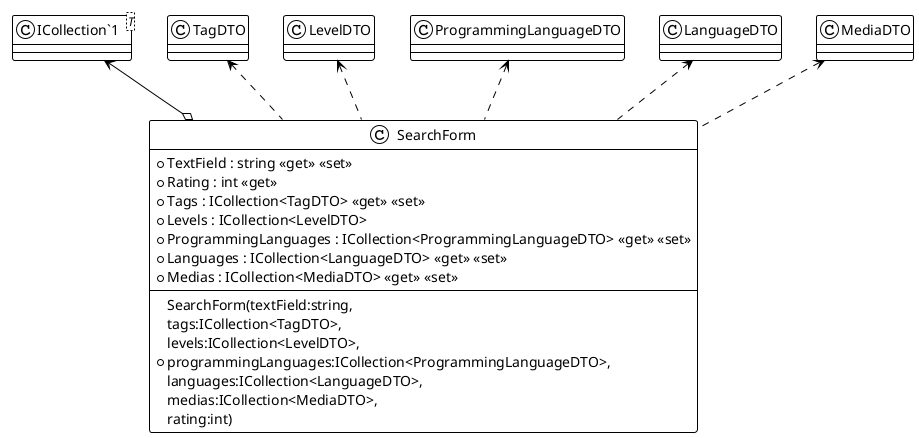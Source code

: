 @startuml
!theme plain

class SearchForm {
    + SearchForm(textField:string, \ntags:ICollection<TagDTO>, \nlevels:ICollection<LevelDTO>, \nprogrammingLanguages:ICollection<ProgrammingLanguageDTO>, \nlanguages:ICollection<LanguageDTO>, \nmedias:ICollection<MediaDTO>, \nrating:int)
    + TextField : string <<get>> <<set>>
    + Rating : int <<get>>
    + Tags : ICollection<TagDTO> <<get>> <<set>>
    + Levels : ICollection<LevelDTO>
    + ProgrammingLanguages : ICollection<ProgrammingLanguageDTO> <<get>> <<set>>
    + Languages : ICollection<LanguageDTO> <<get>> <<set>>
    + Medias : ICollection<MediaDTO> <<get>> <<set>>
}
class "ICollection`1"<T> {
}

"ICollection`1" <--o SearchForm
TagDTO <.. SearchForm
LevelDTO <.. SearchForm
ProgrammingLanguageDTO <.. SearchForm
LanguageDTO <.. SearchForm
MediaDTO <.. SearchForm

@enduml
